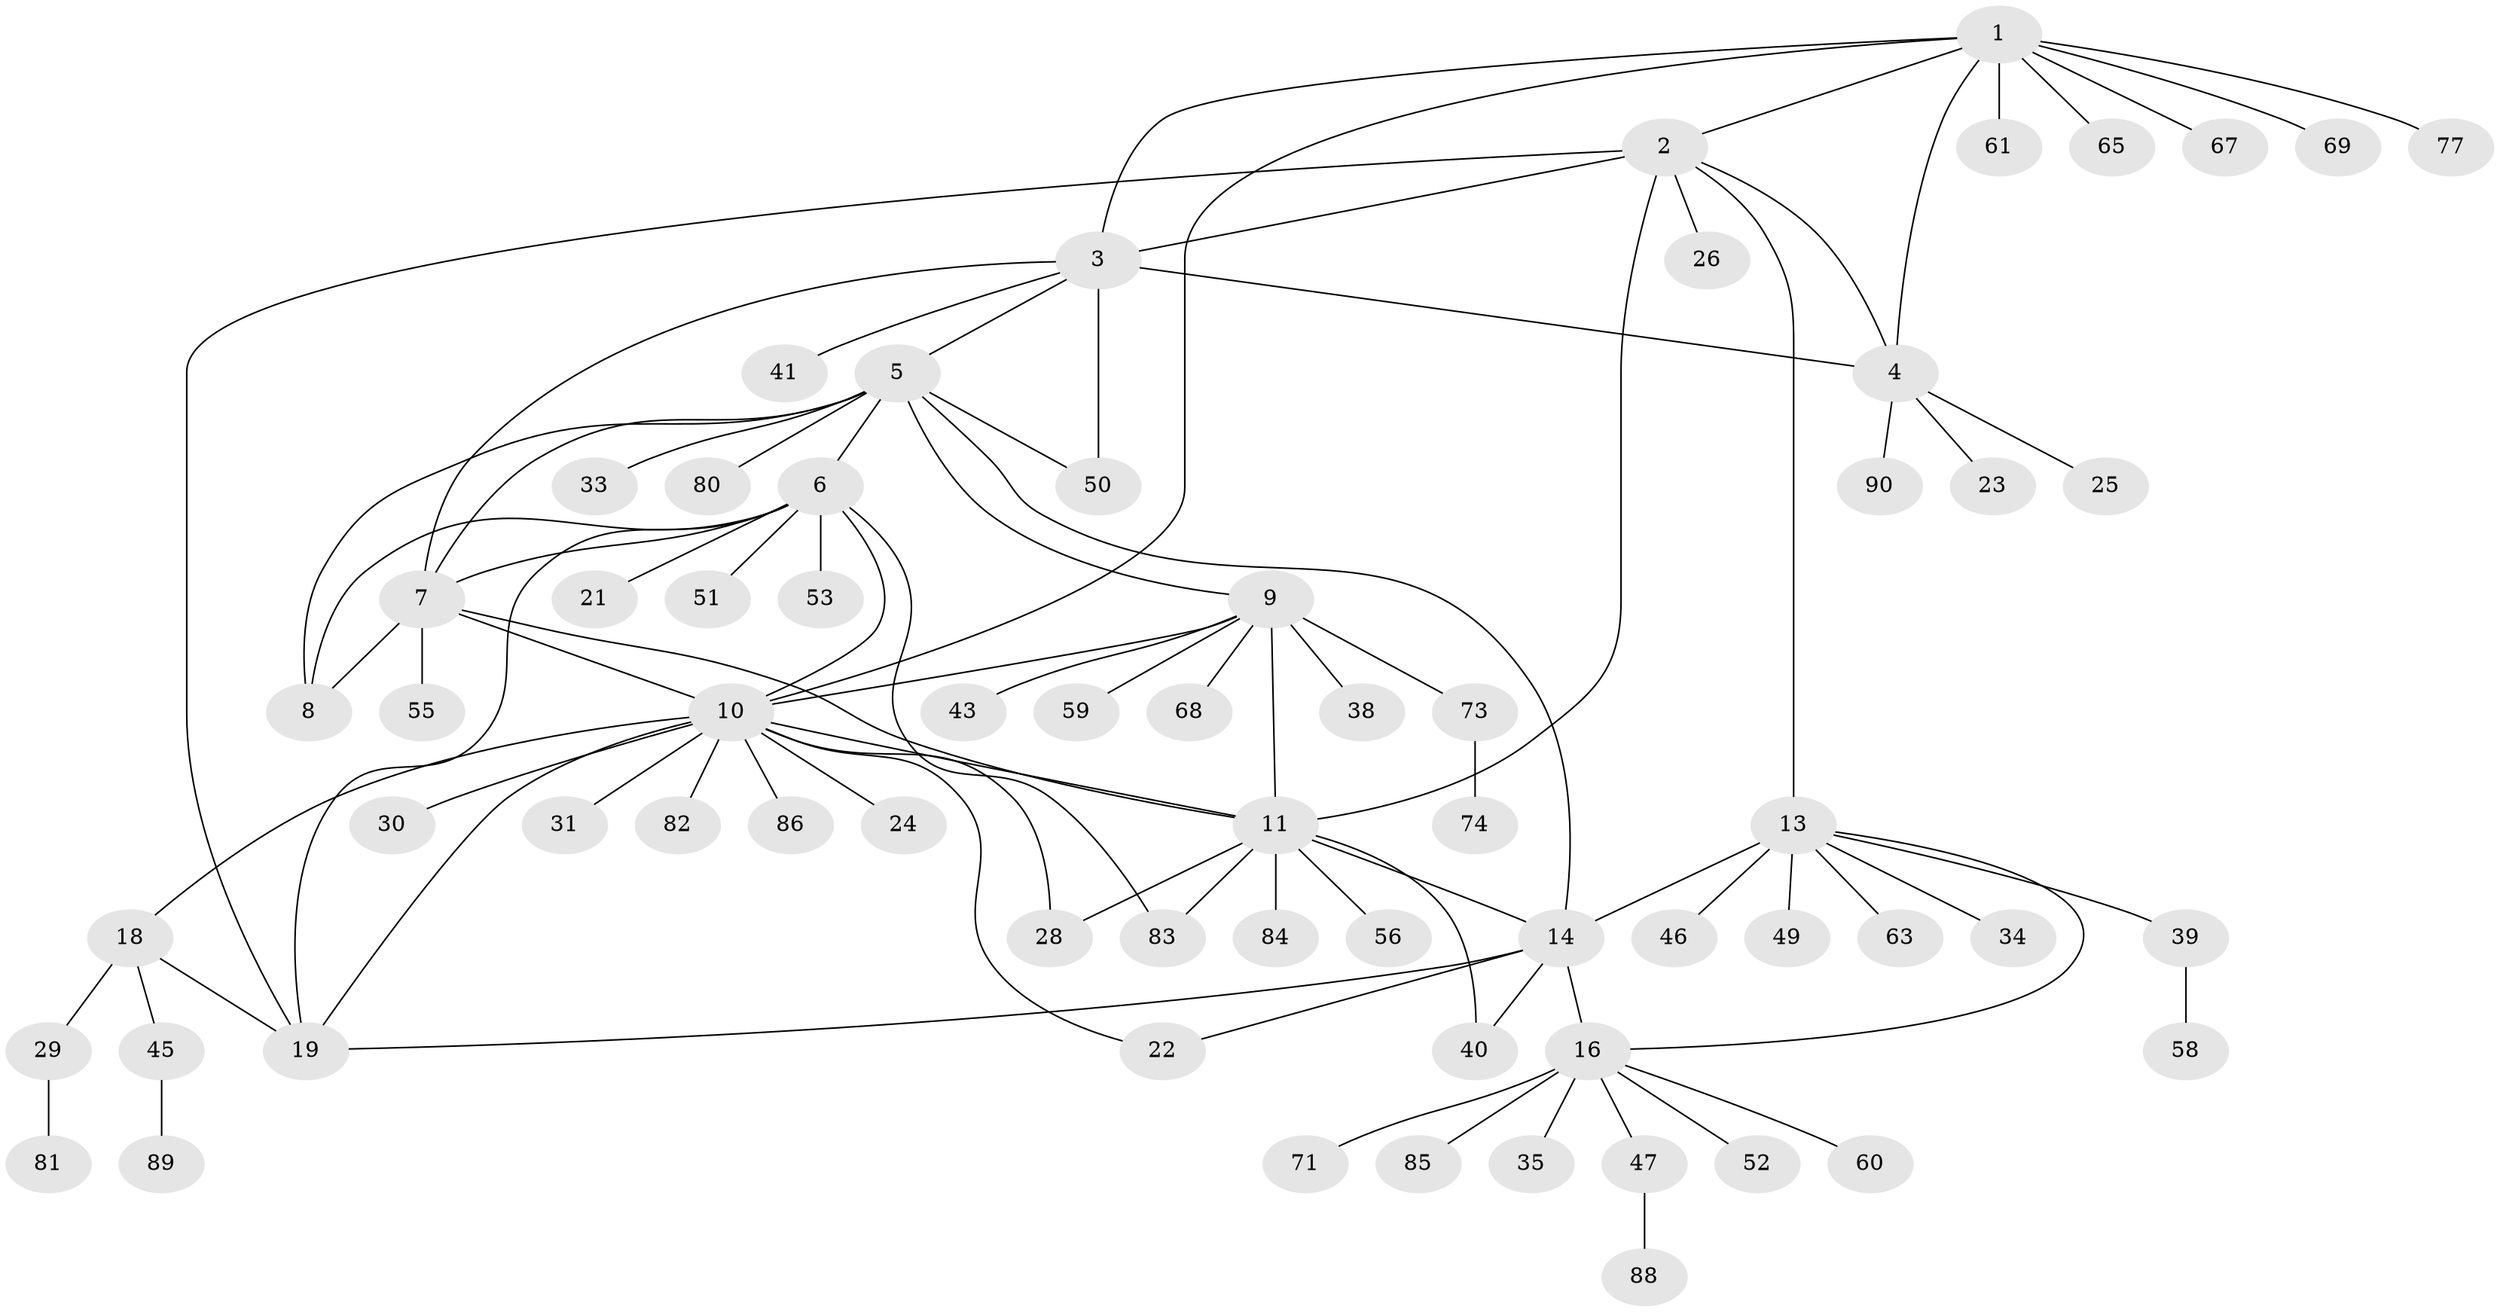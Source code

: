 // original degree distribution, {10: 0.022222222222222223, 7: 0.06666666666666667, 9: 0.05555555555555555, 3: 0.05555555555555555, 12: 0.011111111111111112, 5: 0.011111111111111112, 4: 0.011111111111111112, 6: 0.022222222222222223, 2: 0.2222222222222222, 1: 0.5222222222222223}
// Generated by graph-tools (version 1.1) at 2025/11/02/27/25 16:11:36]
// undirected, 67 vertices, 91 edges
graph export_dot {
graph [start="1"]
  node [color=gray90,style=filled];
  1 [super="+44"];
  2 [super="+27"];
  3 [super="+62"];
  4 [super="+36"];
  5 [super="+75"];
  6 [super="+76"];
  7 [super="+32"];
  8;
  9 [super="+12"];
  10 [super="+17"];
  11 [super="+64"];
  13 [super="+79"];
  14 [super="+15"];
  16 [super="+37"];
  18 [super="+54"];
  19 [super="+20"];
  21 [super="+48"];
  22;
  23 [super="+66"];
  24;
  25;
  26;
  28;
  29 [super="+57"];
  30;
  31;
  33;
  34;
  35;
  38;
  39;
  40 [super="+42"];
  41;
  43;
  45;
  46;
  47;
  49 [super="+70"];
  50;
  51;
  52;
  53 [super="+87"];
  55;
  56;
  58;
  59;
  60;
  61;
  63;
  65;
  67;
  68;
  69;
  71 [super="+72"];
  73 [super="+78"];
  74;
  77;
  80;
  81;
  82;
  83;
  84;
  85;
  86;
  88;
  89;
  90;
  1 -- 2;
  1 -- 3;
  1 -- 4;
  1 -- 61;
  1 -- 65;
  1 -- 67;
  1 -- 69;
  1 -- 77;
  1 -- 10;
  2 -- 3;
  2 -- 4;
  2 -- 11 [weight=2];
  2 -- 13;
  2 -- 26;
  2 -- 19;
  3 -- 4;
  3 -- 7;
  3 -- 41;
  3 -- 50;
  3 -- 5;
  4 -- 23;
  4 -- 25;
  4 -- 90;
  5 -- 6;
  5 -- 7;
  5 -- 8;
  5 -- 14;
  5 -- 33;
  5 -- 50;
  5 -- 80;
  5 -- 9;
  6 -- 7;
  6 -- 8;
  6 -- 19;
  6 -- 21;
  6 -- 51;
  6 -- 53;
  6 -- 83;
  6 -- 10;
  7 -- 8;
  7 -- 11;
  7 -- 55;
  7 -- 10;
  9 -- 10 [weight=2];
  9 -- 11 [weight=2];
  9 -- 38;
  9 -- 59;
  9 -- 68;
  9 -- 73;
  9 -- 43;
  10 -- 11;
  10 -- 22;
  10 -- 24;
  10 -- 30;
  10 -- 82;
  10 -- 18;
  10 -- 19 [weight=2];
  10 -- 86;
  10 -- 28;
  10 -- 31;
  11 -- 28;
  11 -- 40;
  11 -- 56;
  11 -- 83;
  11 -- 84;
  11 -- 14;
  13 -- 14 [weight=2];
  13 -- 16;
  13 -- 34;
  13 -- 39;
  13 -- 46;
  13 -- 49;
  13 -- 63;
  14 -- 16 [weight=2];
  14 -- 19;
  14 -- 22;
  14 -- 40;
  16 -- 35;
  16 -- 52;
  16 -- 60;
  16 -- 71;
  16 -- 85;
  16 -- 47;
  18 -- 19 [weight=2];
  18 -- 29;
  18 -- 45;
  29 -- 81;
  39 -- 58;
  45 -- 89;
  47 -- 88;
  73 -- 74;
}
